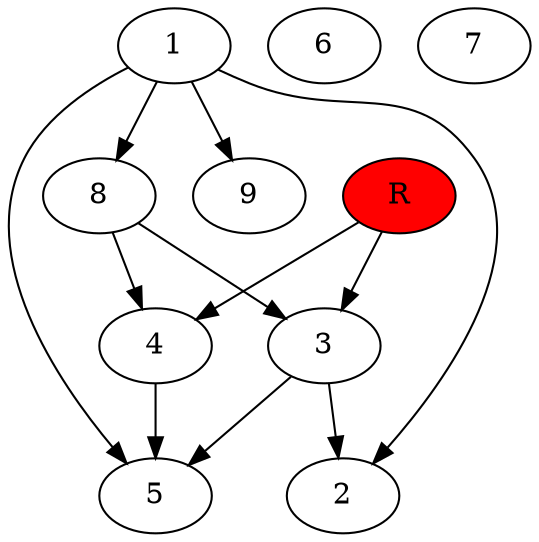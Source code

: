 digraph prb14919 {
	1
	2
	3
	4
	5
	6
	7
	8
	R [fillcolor="#ff0000" style=filled]
	1 -> 2
	1 -> 5
	1 -> 8
	1 -> 9
	3 -> 2
	3 -> 5
	4 -> 5
	8 -> 3
	8 -> 4
	R -> 3
	R -> 4
}
